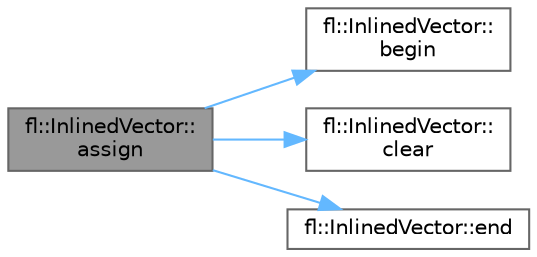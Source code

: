 digraph "fl::InlinedVector::assign"
{
 // INTERACTIVE_SVG=YES
 // LATEX_PDF_SIZE
  bgcolor="transparent";
  edge [fontname=Helvetica,fontsize=10,labelfontname=Helvetica,labelfontsize=10];
  node [fontname=Helvetica,fontsize=10,shape=box,height=0.2,width=0.4];
  rankdir="LR";
  Node1 [id="Node000001",label="fl::InlinedVector::\lassign",height=0.2,width=0.4,color="gray40", fillcolor="grey60", style="filled", fontcolor="black",tooltip=" "];
  Node1 -> Node2 [id="edge1_Node000001_Node000002",color="steelblue1",style="solid",tooltip=" "];
  Node2 [id="Node000002",label="fl::InlinedVector::\lbegin",height=0.2,width=0.4,color="grey40", fillcolor="white", style="filled",URL="$da/d18/classfl_1_1_inlined_vector_a744b7b8d412ed4537a9268ec624a67f3.html#a744b7b8d412ed4537a9268ec624a67f3",tooltip=" "];
  Node1 -> Node3 [id="edge2_Node000001_Node000003",color="steelblue1",style="solid",tooltip=" "];
  Node3 [id="Node000003",label="fl::InlinedVector::\lclear",height=0.2,width=0.4,color="grey40", fillcolor="white", style="filled",URL="$da/d18/classfl_1_1_inlined_vector_ac47d09578b0bafb17d11591de41f2d75.html#ac47d09578b0bafb17d11591de41f2d75",tooltip=" "];
  Node1 -> Node4 [id="edge3_Node000001_Node000004",color="steelblue1",style="solid",tooltip=" "];
  Node4 [id="Node000004",label="fl::InlinedVector::end",height=0.2,width=0.4,color="grey40", fillcolor="white", style="filled",URL="$da/d18/classfl_1_1_inlined_vector_a011314e11fddc6ffc67253a523879eaf.html#a011314e11fddc6ffc67253a523879eaf",tooltip=" "];
}
